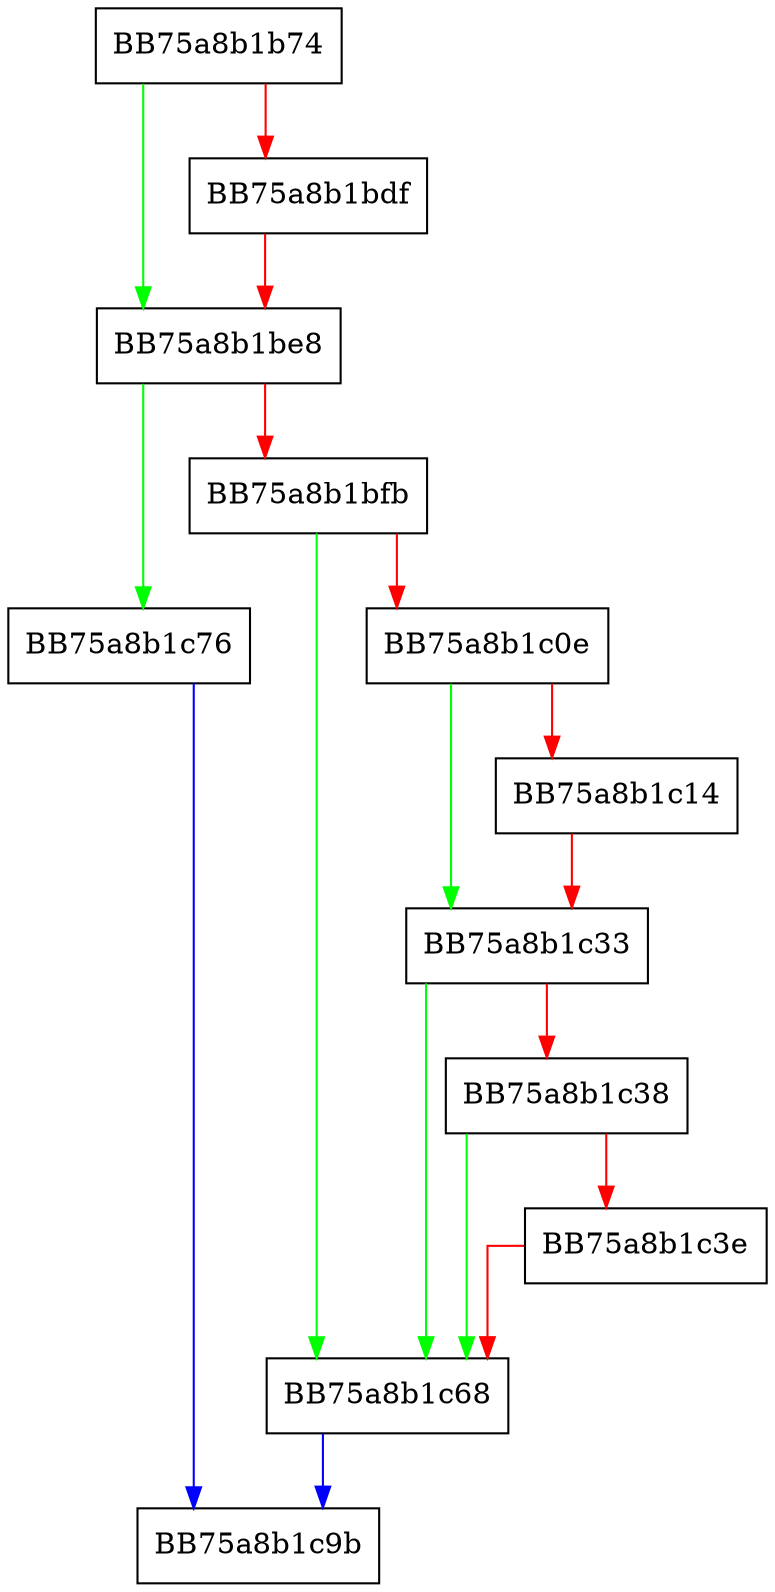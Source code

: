 digraph OnTDTQueryCPUCapabilities {
  node [shape="box"];
  graph [splines=ortho];
  BB75a8b1b74 -> BB75a8b1be8 [color="green"];
  BB75a8b1b74 -> BB75a8b1bdf [color="red"];
  BB75a8b1bdf -> BB75a8b1be8 [color="red"];
  BB75a8b1be8 -> BB75a8b1c76 [color="green"];
  BB75a8b1be8 -> BB75a8b1bfb [color="red"];
  BB75a8b1bfb -> BB75a8b1c68 [color="green"];
  BB75a8b1bfb -> BB75a8b1c0e [color="red"];
  BB75a8b1c0e -> BB75a8b1c33 [color="green"];
  BB75a8b1c0e -> BB75a8b1c14 [color="red"];
  BB75a8b1c14 -> BB75a8b1c33 [color="red"];
  BB75a8b1c33 -> BB75a8b1c68 [color="green"];
  BB75a8b1c33 -> BB75a8b1c38 [color="red"];
  BB75a8b1c38 -> BB75a8b1c68 [color="green"];
  BB75a8b1c38 -> BB75a8b1c3e [color="red"];
  BB75a8b1c3e -> BB75a8b1c68 [color="red"];
  BB75a8b1c68 -> BB75a8b1c9b [color="blue"];
  BB75a8b1c76 -> BB75a8b1c9b [color="blue"];
}